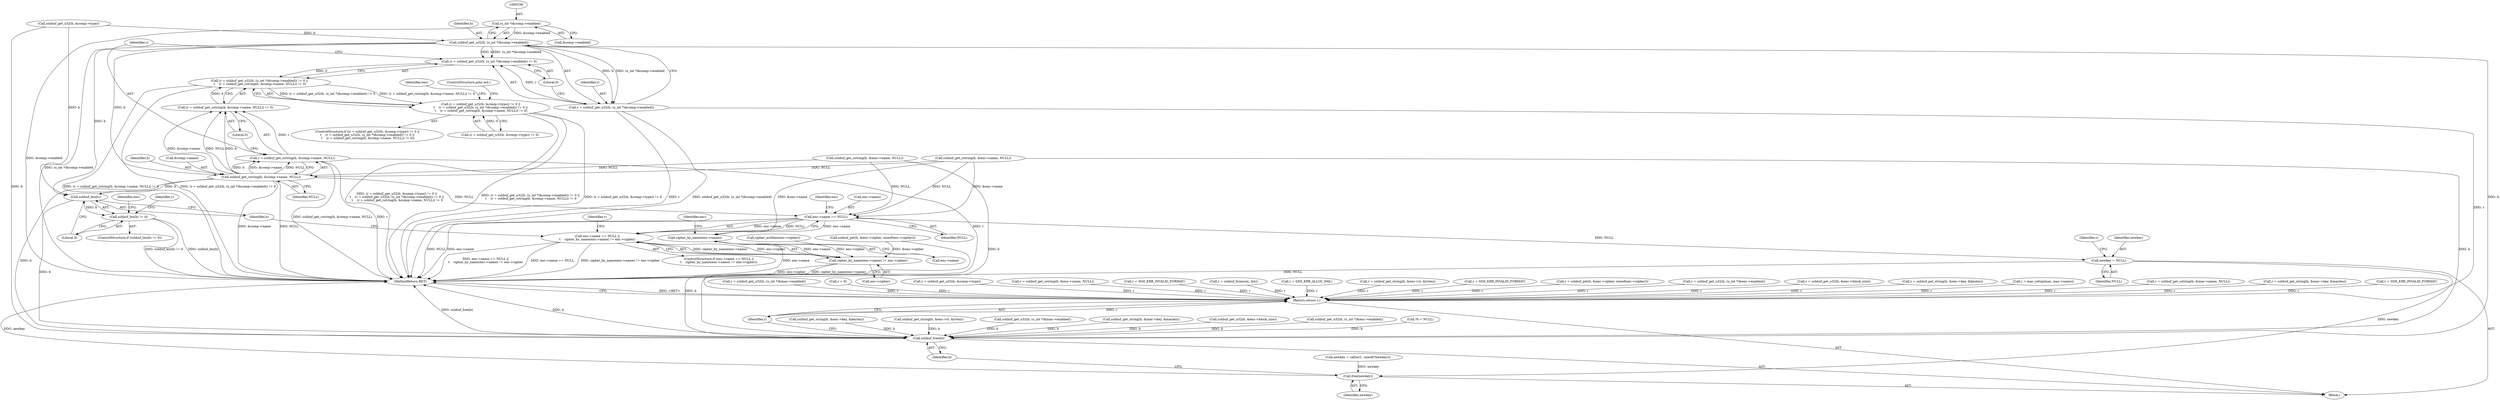 digraph "0_src_3095060f479b86288e31c79ecbc5131a66bcd2f9_2@pointer" {
"1000337" [label="(Call,(u_int *)&comp->enabled)"];
"1000335" [label="(Call,sshbuf_get_u32(b, (u_int *)&comp->enabled))"];
"1000332" [label="(Call,(r = sshbuf_get_u32(b, (u_int *)&comp->enabled)) != 0)"];
"1000331" [label="(Call,(r = sshbuf_get_u32(b, (u_int *)&comp->enabled)) != 0 ||\n \t    (r = sshbuf_get_cstring(b, &comp->name, NULL)) != 0)"];
"1000320" [label="(Call,(r = sshbuf_get_u32(b, &comp->type)) != 0 ||\n\t    (r = sshbuf_get_u32(b, (u_int *)&comp->enabled)) != 0 ||\n \t    (r = sshbuf_get_cstring(b, &comp->name, NULL)) != 0)"];
"1000333" [label="(Call,r = sshbuf_get_u32(b, (u_int *)&comp->enabled))"];
"1000416" [label="(Return,return r;)"];
"1000347" [label="(Call,sshbuf_get_cstring(b, &comp->name, NULL))"];
"1000344" [label="(Call,(r = sshbuf_get_cstring(b, &comp->name, NULL)) != 0)"];
"1000345" [label="(Call,r = sshbuf_get_cstring(b, &comp->name, NULL))"];
"1000358" [label="(Call,enc->name == NULL)"];
"1000357" [label="(Call,enc->name == NULL ||\n\t    cipher_by_name(enc->name) != enc->cipher)"];
"1000364" [label="(Call,cipher_by_name(enc->name))"];
"1000363" [label="(Call,cipher_by_name(enc->name) != enc->cipher)"];
"1000405" [label="(Call,newkey = NULL)"];
"1000412" [label="(Call,free(newkey))"];
"1000378" [label="(Call,sshbuf_len(b))"];
"1000377" [label="(Call,sshbuf_len(b) != 0)"];
"1000414" [label="(Call,sshbuf_free(b))"];
"1000335" [label="(Call,sshbuf_get_u32(b, (u_int *)&comp->enabled))"];
"1000333" [label="(Call,r = sshbuf_get_u32(b, (u_int *)&comp->enabled))"];
"1000183" [label="(Call,sshbuf_get(b, &enc->cipher, sizeof(enc->cipher)))"];
"1000321" [label="(Call,(r = sshbuf_get_u32(b, &comp->type)) != 0)"];
"1000380" [label="(Literal,0)"];
"1000222" [label="(Call,sshbuf_get_string(b, &enc->key, &keylen))"];
"1000267" [label="(Call,r = mac_setup(mac, mac->name))"];
"1000358" [label="(Call,enc->name == NULL)"];
"1000365" [label="(Call,enc->name)"];
"1000348" [label="(Identifier,b)"];
"1000254" [label="(Call,r = sshbuf_get_cstring(b, &mac->name, NULL))"];
"1000414" [label="(Call,sshbuf_free(b))"];
"1000291" [label="(Call,r = sshbuf_get_string(b, &mac->key, &maclen))"];
"1000372" [label="(Call,r = SSH_ERR_INVALID_FORMAT)"];
"1000366" [label="(Identifier,enc)"];
"1000279" [label="(Call,r = sshbuf_get_u32(b, (u_int *)&mac->enabled))"];
"1000408" [label="(Call,r = 0)"];
"1000360" [label="(Identifier,enc)"];
"1000388" [label="(Identifier,enc)"];
"1000347" [label="(Call,sshbuf_get_cstring(b, &comp->name, NULL))"];
"1000369" [label="(Identifier,enc)"];
"1000322" [label="(Call,r = sshbuf_get_u32(b, &comp->type))"];
"1000169" [label="(Call,r = sshbuf_get_cstring(b, &enc->name, NULL))"];
"1000171" [label="(Call,sshbuf_get_cstring(b, &enc->name, NULL))"];
"1000310" [label="(Call,r = SSH_ERR_INVALID_FORMAT)"];
"1000376" [label="(ControlStructure,if (sshbuf_len(b) != 0))"];
"1000137" [label="(Call,r = sshbuf_froms(m, &b))"];
"1000379" [label="(Identifier,b)"];
"1000339" [label="(Call,&comp->enabled)"];
"1000354" [label="(Literal,0)"];
"1000234" [label="(Call,sshbuf_get_string(b, &enc->iv, &ivlen))"];
"1000131" [label="(Call,r = SSH_ERR_ALLOC_FAIL)"];
"1000337" [label="(Call,(u_int *)&comp->enabled)"];
"1000324" [label="(Call,sshbuf_get_u32(b, &comp->type))"];
"1000256" [label="(Call,sshbuf_get_cstring(b, &mac->name, NULL))"];
"1000415" [label="(Identifier,b)"];
"1000377" [label="(Call,sshbuf_len(b) != 0)"];
"1000332" [label="(Call,(r = sshbuf_get_u32(b, (u_int *)&comp->enabled)) != 0)"];
"1000343" [label="(Literal,0)"];
"1000246" [label="(Call,cipher_authlen(enc->cipher))"];
"1000232" [label="(Call,r = sshbuf_get_string(b, &enc->iv, &ivlen))"];
"1000346" [label="(Identifier,r)"];
"1000319" [label="(ControlStructure,if ((r = sshbuf_get_u32(b, &comp->type)) != 0 ||\n\t    (r = sshbuf_get_u32(b, (u_int *)&comp->enabled)) != 0 ||\n \t    (r = sshbuf_get_cstring(b, &comp->name, NULL)) != 0))"];
"1000382" [label="(Call,r = SSH_ERR_INVALID_FORMAT)"];
"1000405" [label="(Call,newkey = NULL)"];
"1000368" [label="(Call,enc->cipher)"];
"1000336" [label="(Identifier,b)"];
"1000363" [label="(Call,cipher_by_name(enc->name) != enc->cipher)"];
"1000281" [label="(Call,sshbuf_get_u32(b, (u_int *)&mac->enabled))"];
"1000293" [label="(Call,sshbuf_get_string(b, &mac->key, &maclen))"];
"1000356" [label="(ControlStructure,if (enc->name == NULL ||\n\t    cipher_by_name(enc->name) != enc->cipher))"];
"1000407" [label="(Identifier,NULL)"];
"1000331" [label="(Call,(r = sshbuf_get_u32(b, (u_int *)&comp->enabled)) != 0 ||\n \t    (r = sshbuf_get_cstring(b, &comp->name, NULL)) != 0)"];
"1000353" [label="(Identifier,NULL)"];
"1000362" [label="(Identifier,NULL)"];
"1000416" [label="(Return,return r;)"];
"1000378" [label="(Call,sshbuf_len(b))"];
"1000181" [label="(Call,r = sshbuf_get(b, &enc->cipher, sizeof(enc->cipher)))"];
"1000409" [label="(Identifier,r)"];
"1000359" [label="(Call,enc->name)"];
"1000211" [label="(Call,sshbuf_get_u32(b, &enc->block_size))"];
"1000355" [label="(ControlStructure,goto out;)"];
"1000196" [label="(Call,r = sshbuf_get_u32(b, (u_int *)&enc->enabled))"];
"1000364" [label="(Call,cipher_by_name(enc->name))"];
"1000406" [label="(Identifier,newkey)"];
"1000413" [label="(Identifier,newkey)"];
"1000417" [label="(Identifier,r)"];
"1000198" [label="(Call,sshbuf_get_u32(b, (u_int *)&enc->enabled))"];
"1000106" [label="(Call,*b = NULL)"];
"1000209" [label="(Call,r = sshbuf_get_u32(b, &enc->block_size))"];
"1000373" [label="(Identifier,r)"];
"1000344" [label="(Call,(r = sshbuf_get_cstring(b, &comp->name, NULL)) != 0)"];
"1000104" [label="(Block,)"];
"1000345" [label="(Call,r = sshbuf_get_cstring(b, &comp->name, NULL))"];
"1000320" [label="(Call,(r = sshbuf_get_u32(b, &comp->type)) != 0 ||\n\t    (r = sshbuf_get_u32(b, (u_int *)&comp->enabled)) != 0 ||\n \t    (r = sshbuf_get_cstring(b, &comp->name, NULL)) != 0)"];
"1000357" [label="(Call,enc->name == NULL ||\n\t    cipher_by_name(enc->name) != enc->cipher)"];
"1000383" [label="(Identifier,r)"];
"1000418" [label="(MethodReturn,RET)"];
"1000412" [label="(Call,free(newkey))"];
"1000349" [label="(Call,&comp->name)"];
"1000122" [label="(Call,newkey = calloc(1, sizeof(*newkey)))"];
"1000220" [label="(Call,r = sshbuf_get_string(b, &enc->key, &keylen))"];
"1000334" [label="(Identifier,r)"];
"1000337" -> "1000335"  [label="AST: "];
"1000337" -> "1000339"  [label="CFG: "];
"1000338" -> "1000337"  [label="AST: "];
"1000339" -> "1000337"  [label="AST: "];
"1000335" -> "1000337"  [label="CFG: "];
"1000337" -> "1000418"  [label="DDG: &comp->enabled"];
"1000337" -> "1000335"  [label="DDG: &comp->enabled"];
"1000335" -> "1000333"  [label="AST: "];
"1000336" -> "1000335"  [label="AST: "];
"1000333" -> "1000335"  [label="CFG: "];
"1000335" -> "1000418"  [label="DDG: (u_int *)&comp->enabled"];
"1000335" -> "1000332"  [label="DDG: b"];
"1000335" -> "1000332"  [label="DDG: (u_int *)&comp->enabled"];
"1000335" -> "1000333"  [label="DDG: b"];
"1000335" -> "1000333"  [label="DDG: (u_int *)&comp->enabled"];
"1000324" -> "1000335"  [label="DDG: b"];
"1000335" -> "1000347"  [label="DDG: b"];
"1000335" -> "1000378"  [label="DDG: b"];
"1000335" -> "1000414"  [label="DDG: b"];
"1000332" -> "1000331"  [label="AST: "];
"1000332" -> "1000343"  [label="CFG: "];
"1000333" -> "1000332"  [label="AST: "];
"1000343" -> "1000332"  [label="AST: "];
"1000346" -> "1000332"  [label="CFG: "];
"1000331" -> "1000332"  [label="CFG: "];
"1000332" -> "1000331"  [label="DDG: 0"];
"1000333" -> "1000332"  [label="DDG: r"];
"1000331" -> "1000320"  [label="AST: "];
"1000331" -> "1000344"  [label="CFG: "];
"1000344" -> "1000331"  [label="AST: "];
"1000320" -> "1000331"  [label="CFG: "];
"1000331" -> "1000418"  [label="DDG: (r = sshbuf_get_cstring(b, &comp->name, NULL)) != 0"];
"1000331" -> "1000418"  [label="DDG: (r = sshbuf_get_u32(b, (u_int *)&comp->enabled)) != 0"];
"1000331" -> "1000320"  [label="DDG: (r = sshbuf_get_u32(b, (u_int *)&comp->enabled)) != 0"];
"1000331" -> "1000320"  [label="DDG: (r = sshbuf_get_cstring(b, &comp->name, NULL)) != 0"];
"1000344" -> "1000331"  [label="DDG: 0"];
"1000320" -> "1000319"  [label="AST: "];
"1000320" -> "1000321"  [label="CFG: "];
"1000321" -> "1000320"  [label="AST: "];
"1000355" -> "1000320"  [label="CFG: "];
"1000360" -> "1000320"  [label="CFG: "];
"1000320" -> "1000418"  [label="DDG: (r = sshbuf_get_u32(b, (u_int *)&comp->enabled)) != 0 ||\n \t    (r = sshbuf_get_cstring(b, &comp->name, NULL)) != 0"];
"1000320" -> "1000418"  [label="DDG: (r = sshbuf_get_u32(b, &comp->type)) != 0"];
"1000320" -> "1000418"  [label="DDG: (r = sshbuf_get_u32(b, &comp->type)) != 0 ||\n\t    (r = sshbuf_get_u32(b, (u_int *)&comp->enabled)) != 0 ||\n \t    (r = sshbuf_get_cstring(b, &comp->name, NULL)) != 0"];
"1000321" -> "1000320"  [label="DDG: 0"];
"1000334" -> "1000333"  [label="AST: "];
"1000343" -> "1000333"  [label="CFG: "];
"1000333" -> "1000418"  [label="DDG: r"];
"1000333" -> "1000418"  [label="DDG: sshbuf_get_u32(b, (u_int *)&comp->enabled)"];
"1000333" -> "1000416"  [label="DDG: r"];
"1000416" -> "1000104"  [label="AST: "];
"1000416" -> "1000417"  [label="CFG: "];
"1000417" -> "1000416"  [label="AST: "];
"1000418" -> "1000416"  [label="CFG: "];
"1000416" -> "1000418"  [label="DDG: <RET>"];
"1000417" -> "1000416"  [label="DDG: r"];
"1000181" -> "1000416"  [label="DDG: r"];
"1000220" -> "1000416"  [label="DDG: r"];
"1000279" -> "1000416"  [label="DDG: r"];
"1000408" -> "1000416"  [label="DDG: r"];
"1000254" -> "1000416"  [label="DDG: r"];
"1000310" -> "1000416"  [label="DDG: r"];
"1000131" -> "1000416"  [label="DDG: r"];
"1000267" -> "1000416"  [label="DDG: r"];
"1000372" -> "1000416"  [label="DDG: r"];
"1000196" -> "1000416"  [label="DDG: r"];
"1000291" -> "1000416"  [label="DDG: r"];
"1000382" -> "1000416"  [label="DDG: r"];
"1000209" -> "1000416"  [label="DDG: r"];
"1000232" -> "1000416"  [label="DDG: r"];
"1000322" -> "1000416"  [label="DDG: r"];
"1000169" -> "1000416"  [label="DDG: r"];
"1000345" -> "1000416"  [label="DDG: r"];
"1000137" -> "1000416"  [label="DDG: r"];
"1000347" -> "1000345"  [label="AST: "];
"1000347" -> "1000353"  [label="CFG: "];
"1000348" -> "1000347"  [label="AST: "];
"1000349" -> "1000347"  [label="AST: "];
"1000353" -> "1000347"  [label="AST: "];
"1000345" -> "1000347"  [label="CFG: "];
"1000347" -> "1000418"  [label="DDG: &comp->name"];
"1000347" -> "1000418"  [label="DDG: NULL"];
"1000347" -> "1000344"  [label="DDG: b"];
"1000347" -> "1000344"  [label="DDG: &comp->name"];
"1000347" -> "1000344"  [label="DDG: NULL"];
"1000347" -> "1000345"  [label="DDG: b"];
"1000347" -> "1000345"  [label="DDG: &comp->name"];
"1000347" -> "1000345"  [label="DDG: NULL"];
"1000256" -> "1000347"  [label="DDG: NULL"];
"1000171" -> "1000347"  [label="DDG: NULL"];
"1000347" -> "1000358"  [label="DDG: NULL"];
"1000347" -> "1000378"  [label="DDG: b"];
"1000347" -> "1000414"  [label="DDG: b"];
"1000344" -> "1000354"  [label="CFG: "];
"1000345" -> "1000344"  [label="AST: "];
"1000354" -> "1000344"  [label="AST: "];
"1000345" -> "1000344"  [label="DDG: r"];
"1000346" -> "1000345"  [label="AST: "];
"1000354" -> "1000345"  [label="CFG: "];
"1000345" -> "1000418"  [label="DDG: sshbuf_get_cstring(b, &comp->name, NULL)"];
"1000345" -> "1000418"  [label="DDG: r"];
"1000358" -> "1000357"  [label="AST: "];
"1000358" -> "1000362"  [label="CFG: "];
"1000359" -> "1000358"  [label="AST: "];
"1000362" -> "1000358"  [label="AST: "];
"1000366" -> "1000358"  [label="CFG: "];
"1000357" -> "1000358"  [label="CFG: "];
"1000358" -> "1000418"  [label="DDG: NULL"];
"1000358" -> "1000418"  [label="DDG: enc->name"];
"1000358" -> "1000357"  [label="DDG: enc->name"];
"1000358" -> "1000357"  [label="DDG: NULL"];
"1000171" -> "1000358"  [label="DDG: &enc->name"];
"1000171" -> "1000358"  [label="DDG: NULL"];
"1000256" -> "1000358"  [label="DDG: NULL"];
"1000358" -> "1000364"  [label="DDG: enc->name"];
"1000358" -> "1000405"  [label="DDG: NULL"];
"1000357" -> "1000356"  [label="AST: "];
"1000357" -> "1000363"  [label="CFG: "];
"1000363" -> "1000357"  [label="AST: "];
"1000373" -> "1000357"  [label="CFG: "];
"1000379" -> "1000357"  [label="CFG: "];
"1000357" -> "1000418"  [label="DDG: enc->name == NULL ||\n\t    cipher_by_name(enc->name) != enc->cipher"];
"1000357" -> "1000418"  [label="DDG: enc->name == NULL"];
"1000357" -> "1000418"  [label="DDG: cipher_by_name(enc->name) != enc->cipher"];
"1000363" -> "1000357"  [label="DDG: cipher_by_name(enc->name)"];
"1000363" -> "1000357"  [label="DDG: enc->cipher"];
"1000364" -> "1000363"  [label="AST: "];
"1000364" -> "1000365"  [label="CFG: "];
"1000365" -> "1000364"  [label="AST: "];
"1000369" -> "1000364"  [label="CFG: "];
"1000364" -> "1000418"  [label="DDG: enc->name"];
"1000364" -> "1000363"  [label="DDG: enc->name"];
"1000171" -> "1000364"  [label="DDG: &enc->name"];
"1000363" -> "1000368"  [label="CFG: "];
"1000368" -> "1000363"  [label="AST: "];
"1000363" -> "1000418"  [label="DDG: cipher_by_name(enc->name)"];
"1000363" -> "1000418"  [label="DDG: enc->cipher"];
"1000183" -> "1000363"  [label="DDG: &enc->cipher"];
"1000246" -> "1000363"  [label="DDG: enc->cipher"];
"1000405" -> "1000104"  [label="AST: "];
"1000405" -> "1000407"  [label="CFG: "];
"1000406" -> "1000405"  [label="AST: "];
"1000407" -> "1000405"  [label="AST: "];
"1000409" -> "1000405"  [label="CFG: "];
"1000405" -> "1000418"  [label="DDG: NULL"];
"1000405" -> "1000412"  [label="DDG: newkey"];
"1000412" -> "1000104"  [label="AST: "];
"1000412" -> "1000413"  [label="CFG: "];
"1000413" -> "1000412"  [label="AST: "];
"1000415" -> "1000412"  [label="CFG: "];
"1000412" -> "1000418"  [label="DDG: newkey"];
"1000122" -> "1000412"  [label="DDG: newkey"];
"1000378" -> "1000377"  [label="AST: "];
"1000378" -> "1000379"  [label="CFG: "];
"1000379" -> "1000378"  [label="AST: "];
"1000380" -> "1000378"  [label="CFG: "];
"1000378" -> "1000377"  [label="DDG: b"];
"1000324" -> "1000378"  [label="DDG: b"];
"1000378" -> "1000414"  [label="DDG: b"];
"1000377" -> "1000376"  [label="AST: "];
"1000377" -> "1000380"  [label="CFG: "];
"1000380" -> "1000377"  [label="AST: "];
"1000383" -> "1000377"  [label="CFG: "];
"1000388" -> "1000377"  [label="CFG: "];
"1000377" -> "1000418"  [label="DDG: sshbuf_len(b) != 0"];
"1000377" -> "1000418"  [label="DDG: sshbuf_len(b)"];
"1000414" -> "1000104"  [label="AST: "];
"1000414" -> "1000415"  [label="CFG: "];
"1000415" -> "1000414"  [label="AST: "];
"1000417" -> "1000414"  [label="CFG: "];
"1000414" -> "1000418"  [label="DDG: sshbuf_free(b)"];
"1000414" -> "1000418"  [label="DDG: b"];
"1000171" -> "1000414"  [label="DDG: b"];
"1000234" -> "1000414"  [label="DDG: b"];
"1000183" -> "1000414"  [label="DDG: b"];
"1000211" -> "1000414"  [label="DDG: b"];
"1000198" -> "1000414"  [label="DDG: b"];
"1000324" -> "1000414"  [label="DDG: b"];
"1000256" -> "1000414"  [label="DDG: b"];
"1000222" -> "1000414"  [label="DDG: b"];
"1000281" -> "1000414"  [label="DDG: b"];
"1000106" -> "1000414"  [label="DDG: b"];
"1000293" -> "1000414"  [label="DDG: b"];
}
